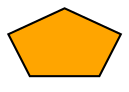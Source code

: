 digraph G{
  testnode [label="",shape="pentagon",style=filled,fontcolor=black,fillcolor=orange,color=black];
}
